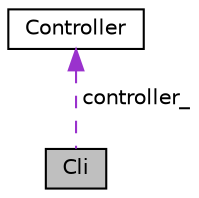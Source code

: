 digraph "Cli"
{
 // LATEX_PDF_SIZE
  edge [fontname="Helvetica",fontsize="10",labelfontname="Helvetica",labelfontsize="10"];
  node [fontname="Helvetica",fontsize="10",shape=record];
  Node1 [label="Cli",height=0.2,width=0.4,color="black", fillcolor="grey75", style="filled", fontcolor="black",tooltip="CLI (Command Line Interface) class. Primary function is to handle user/system interaction."];
  Node2 -> Node1 [dir="back",color="darkorchid3",fontsize="10",style="dashed",label=" controller_" ,fontname="Helvetica"];
  Node2 [label="Controller",height=0.2,width=0.4,color="black", fillcolor="white", style="filled",URL="$d9/d85/classController.html",tooltip="Controller class. Manages inteactions between user interface and election processing."];
}
